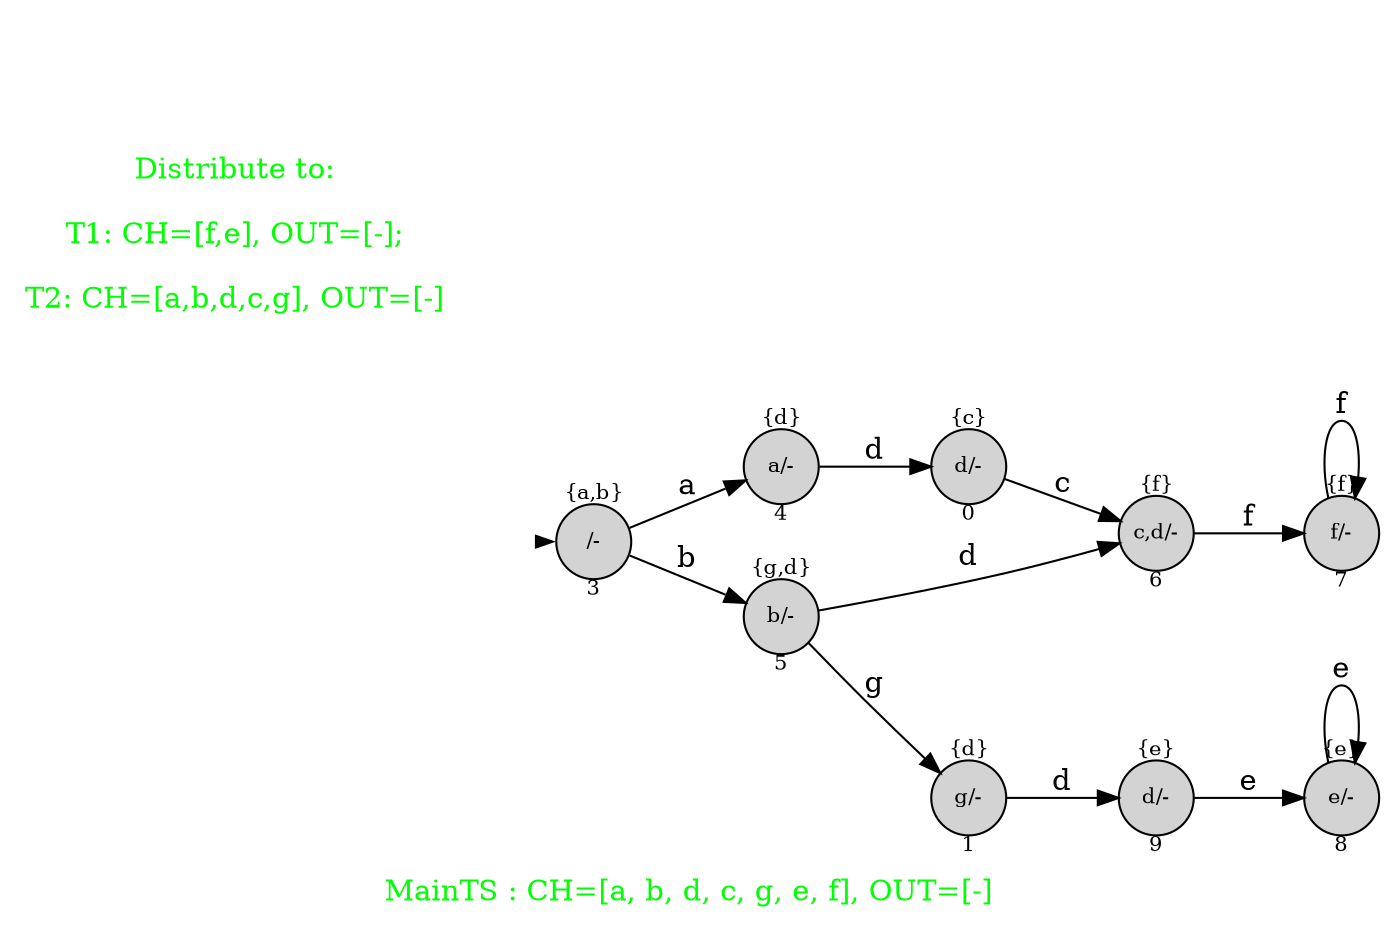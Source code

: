 digraph G {
graph [fontcolor="green",fontsize=14,rankdir=LR,ranksep=0.6,nodesep=0.5,label="
MainTS : CH=[a, b, d, c, g, e, f], OUT=[-] "];

node[shape=circle, style=filled, fixedsize=true, fontsize=10];

init [shape=point,style=invis];
spec [fontcolor="green",fontsize=14,peripheries=0,shape=square,fixedsize=false,style="",label="Distribute to:

T1: CH=[f,e], OUT=[-];

T2: CH=[a,b,d,c,g], OUT=[-]"];
	3[label="{a,b}

/-

3"];

0[label="{c}

d/-

0"];

1[label="{d}

g/-

1"];

	4[label="{d}

a/-

4"];

	9[label="{e}

d/-

9"];

	5[label="{g,d}

b/-

5"];



	6[label="{f}

c,d/-

6"];

	8[label="{e}

e/-

8"];

	7[label="{f}

f/-

7"];

	 init -> 3[penwidth=0,tooltip="initial state"];

	
	4 -> 0[label="d"];

	0 -> 6[label="c"];

	7 -> 7[label="f"];

	6 -> 7[label="f"];

	3 -> 4[label="a"];

	8 -> 8[label="e"];

	3 -> 5[label="b"];

	5 -> 6[label="d"];

	5 -> 1[label="g"];

	9 -> 8[label="e"];

	1 -> 9[label="d"];


}
